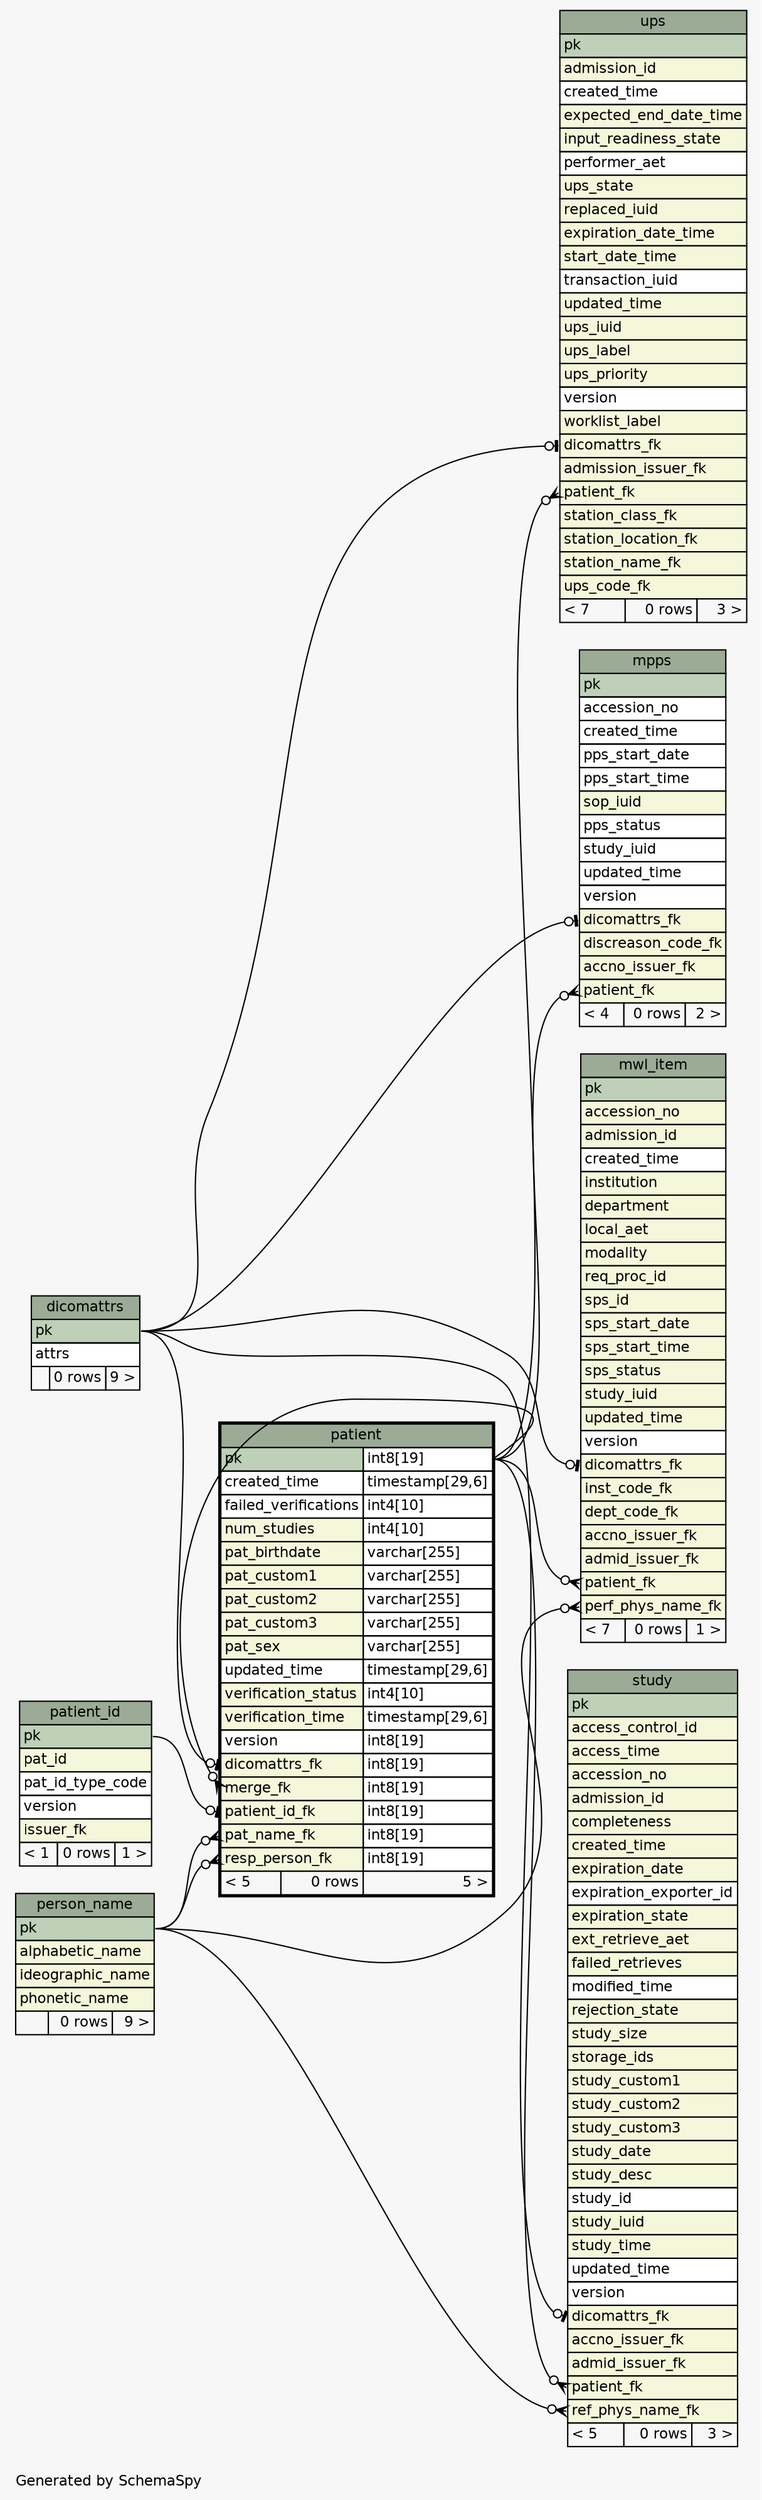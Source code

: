 // dot 2.43.0 on Linux 5.8.0-33-generic
// SchemaSpy rev 590
digraph "oneDegreeRelationshipsDiagram" {
  graph [
    rankdir="RL"
    bgcolor="#f7f7f7"
    label="\nGenerated by SchemaSpy"
    labeljust="l"
    nodesep="0.18"
    ranksep="0.46"
    fontname="Helvetica"
    fontsize="11"
  ];
  node [
    fontname="Helvetica"
    fontsize="11"
    shape="plaintext"
  ];
  edge [
    arrowsize="0.8"
  ];
  "mpps":"dicomattrs_fk":w -> "dicomattrs":"pk":e [arrowhead=none dir=back arrowtail=teeodot];
  "mpps":"patient_fk":w -> "patient":"pk.type":e [arrowhead=none dir=back arrowtail=crowodot];
  "mwl_item":"dicomattrs_fk":w -> "dicomattrs":"pk":e [arrowhead=none dir=back arrowtail=teeodot];
  "mwl_item":"patient_fk":w -> "patient":"pk.type":e [arrowhead=none dir=back arrowtail=crowodot];
  "mwl_item":"perf_phys_name_fk":w -> "person_name":"pk":e [arrowhead=none dir=back arrowtail=crowodot];
  "patient":"dicomattrs_fk":w -> "dicomattrs":"pk":e [arrowhead=none dir=back arrowtail=teeodot];
  "patient":"merge_fk":w -> "patient":"pk.type":e [arrowhead=none dir=back arrowtail=crowodot];
  "patient":"pat_name_fk":w -> "person_name":"pk":e [arrowhead=none dir=back arrowtail=crowodot];
  "patient":"patient_id_fk":w -> "patient_id":"pk":e [arrowhead=none dir=back arrowtail=teeodot];
  "patient":"resp_person_fk":w -> "person_name":"pk":e [arrowhead=none dir=back arrowtail=crowodot];
  "study":"dicomattrs_fk":w -> "dicomattrs":"pk":e [arrowhead=none dir=back arrowtail=teeodot];
  "study":"patient_fk":w -> "patient":"pk.type":e [arrowhead=none dir=back arrowtail=crowodot];
  "study":"ref_phys_name_fk":w -> "person_name":"pk":e [arrowhead=none dir=back arrowtail=crowodot];
  "ups":"dicomattrs_fk":w -> "dicomattrs":"pk":e [arrowhead=none dir=back arrowtail=teeodot];
  "ups":"patient_fk":w -> "patient":"pk.type":e [arrowhead=none dir=back arrowtail=crowodot];
  "dicomattrs" [
    label=<
    <TABLE BORDER="0" CELLBORDER="1" CELLSPACING="0" BGCOLOR="#ffffff">
      <TR><TD COLSPAN="3" BGCOLOR="#9bab96" ALIGN="CENTER">dicomattrs</TD></TR>
      <TR><TD PORT="pk" COLSPAN="3" BGCOLOR="#bed1b8" ALIGN="LEFT">pk</TD></TR>
      <TR><TD PORT="attrs" COLSPAN="3" ALIGN="LEFT">attrs</TD></TR>
      <TR><TD ALIGN="LEFT" BGCOLOR="#f7f7f7">  </TD><TD ALIGN="RIGHT" BGCOLOR="#f7f7f7">0 rows</TD><TD ALIGN="RIGHT" BGCOLOR="#f7f7f7">9 &gt;</TD></TR>
    </TABLE>>
    URL="dicomattrs.html"
    tooltip="dicomattrs"
  ];
  "mpps" [
    label=<
    <TABLE BORDER="0" CELLBORDER="1" CELLSPACING="0" BGCOLOR="#ffffff">
      <TR><TD COLSPAN="3" BGCOLOR="#9bab96" ALIGN="CENTER">mpps</TD></TR>
      <TR><TD PORT="pk" COLSPAN="3" BGCOLOR="#bed1b8" ALIGN="LEFT">pk</TD></TR>
      <TR><TD PORT="accession_no" COLSPAN="3" ALIGN="LEFT">accession_no</TD></TR>
      <TR><TD PORT="created_time" COLSPAN="3" ALIGN="LEFT">created_time</TD></TR>
      <TR><TD PORT="pps_start_date" COLSPAN="3" ALIGN="LEFT">pps_start_date</TD></TR>
      <TR><TD PORT="pps_start_time" COLSPAN="3" ALIGN="LEFT">pps_start_time</TD></TR>
      <TR><TD PORT="sop_iuid" COLSPAN="3" BGCOLOR="#f4f7da" ALIGN="LEFT">sop_iuid</TD></TR>
      <TR><TD PORT="pps_status" COLSPAN="3" ALIGN="LEFT">pps_status</TD></TR>
      <TR><TD PORT="study_iuid" COLSPAN="3" ALIGN="LEFT">study_iuid</TD></TR>
      <TR><TD PORT="updated_time" COLSPAN="3" ALIGN="LEFT">updated_time</TD></TR>
      <TR><TD PORT="version" COLSPAN="3" ALIGN="LEFT">version</TD></TR>
      <TR><TD PORT="dicomattrs_fk" COLSPAN="3" BGCOLOR="#f4f7da" ALIGN="LEFT">dicomattrs_fk</TD></TR>
      <TR><TD PORT="discreason_code_fk" COLSPAN="3" BGCOLOR="#f4f7da" ALIGN="LEFT">discreason_code_fk</TD></TR>
      <TR><TD PORT="accno_issuer_fk" COLSPAN="3" BGCOLOR="#f4f7da" ALIGN="LEFT">accno_issuer_fk</TD></TR>
      <TR><TD PORT="patient_fk" COLSPAN="3" BGCOLOR="#f4f7da" ALIGN="LEFT">patient_fk</TD></TR>
      <TR><TD ALIGN="LEFT" BGCOLOR="#f7f7f7">&lt; 4</TD><TD ALIGN="RIGHT" BGCOLOR="#f7f7f7">0 rows</TD><TD ALIGN="RIGHT" BGCOLOR="#f7f7f7">2 &gt;</TD></TR>
    </TABLE>>
    URL="mpps.html"
    tooltip="mpps"
  ];
  "mwl_item" [
    label=<
    <TABLE BORDER="0" CELLBORDER="1" CELLSPACING="0" BGCOLOR="#ffffff">
      <TR><TD COLSPAN="3" BGCOLOR="#9bab96" ALIGN="CENTER">mwl_item</TD></TR>
      <TR><TD PORT="pk" COLSPAN="3" BGCOLOR="#bed1b8" ALIGN="LEFT">pk</TD></TR>
      <TR><TD PORT="accession_no" COLSPAN="3" BGCOLOR="#f4f7da" ALIGN="LEFT">accession_no</TD></TR>
      <TR><TD PORT="admission_id" COLSPAN="3" BGCOLOR="#f4f7da" ALIGN="LEFT">admission_id</TD></TR>
      <TR><TD PORT="created_time" COLSPAN="3" ALIGN="LEFT">created_time</TD></TR>
      <TR><TD PORT="institution" COLSPAN="3" BGCOLOR="#f4f7da" ALIGN="LEFT">institution</TD></TR>
      <TR><TD PORT="department" COLSPAN="3" BGCOLOR="#f4f7da" ALIGN="LEFT">department</TD></TR>
      <TR><TD PORT="local_aet" COLSPAN="3" BGCOLOR="#f4f7da" ALIGN="LEFT">local_aet</TD></TR>
      <TR><TD PORT="modality" COLSPAN="3" BGCOLOR="#f4f7da" ALIGN="LEFT">modality</TD></TR>
      <TR><TD PORT="req_proc_id" COLSPAN="3" BGCOLOR="#f4f7da" ALIGN="LEFT">req_proc_id</TD></TR>
      <TR><TD PORT="sps_id" COLSPAN="3" BGCOLOR="#f4f7da" ALIGN="LEFT">sps_id</TD></TR>
      <TR><TD PORT="sps_start_date" COLSPAN="3" BGCOLOR="#f4f7da" ALIGN="LEFT">sps_start_date</TD></TR>
      <TR><TD PORT="sps_start_time" COLSPAN="3" BGCOLOR="#f4f7da" ALIGN="LEFT">sps_start_time</TD></TR>
      <TR><TD PORT="sps_status" COLSPAN="3" BGCOLOR="#f4f7da" ALIGN="LEFT">sps_status</TD></TR>
      <TR><TD PORT="study_iuid" COLSPAN="3" BGCOLOR="#f4f7da" ALIGN="LEFT">study_iuid</TD></TR>
      <TR><TD PORT="updated_time" COLSPAN="3" BGCOLOR="#f4f7da" ALIGN="LEFT">updated_time</TD></TR>
      <TR><TD PORT="version" COLSPAN="3" ALIGN="LEFT">version</TD></TR>
      <TR><TD PORT="dicomattrs_fk" COLSPAN="3" BGCOLOR="#f4f7da" ALIGN="LEFT">dicomattrs_fk</TD></TR>
      <TR><TD PORT="inst_code_fk" COLSPAN="3" BGCOLOR="#f4f7da" ALIGN="LEFT">inst_code_fk</TD></TR>
      <TR><TD PORT="dept_code_fk" COLSPAN="3" BGCOLOR="#f4f7da" ALIGN="LEFT">dept_code_fk</TD></TR>
      <TR><TD PORT="accno_issuer_fk" COLSPAN="3" BGCOLOR="#f4f7da" ALIGN="LEFT">accno_issuer_fk</TD></TR>
      <TR><TD PORT="admid_issuer_fk" COLSPAN="3" BGCOLOR="#f4f7da" ALIGN="LEFT">admid_issuer_fk</TD></TR>
      <TR><TD PORT="patient_fk" COLSPAN="3" BGCOLOR="#f4f7da" ALIGN="LEFT">patient_fk</TD></TR>
      <TR><TD PORT="perf_phys_name_fk" COLSPAN="3" BGCOLOR="#f4f7da" ALIGN="LEFT">perf_phys_name_fk</TD></TR>
      <TR><TD ALIGN="LEFT" BGCOLOR="#f7f7f7">&lt; 7</TD><TD ALIGN="RIGHT" BGCOLOR="#f7f7f7">0 rows</TD><TD ALIGN="RIGHT" BGCOLOR="#f7f7f7">1 &gt;</TD></TR>
    </TABLE>>
    URL="mwl_item.html"
    tooltip="mwl_item"
  ];
  "patient" [
    label=<
    <TABLE BORDER="2" CELLBORDER="1" CELLSPACING="0" BGCOLOR="#ffffff">
      <TR><TD COLSPAN="3" BGCOLOR="#9bab96" ALIGN="CENTER">patient</TD></TR>
      <TR><TD PORT="pk" COLSPAN="2" BGCOLOR="#bed1b8" ALIGN="LEFT">pk</TD><TD PORT="pk.type" ALIGN="LEFT">int8[19]</TD></TR>
      <TR><TD PORT="created_time" COLSPAN="2" ALIGN="LEFT">created_time</TD><TD PORT="created_time.type" ALIGN="LEFT">timestamp[29,6]</TD></TR>
      <TR><TD PORT="failed_verifications" COLSPAN="2" ALIGN="LEFT">failed_verifications</TD><TD PORT="failed_verifications.type" ALIGN="LEFT">int4[10]</TD></TR>
      <TR><TD PORT="num_studies" COLSPAN="2" BGCOLOR="#f4f7da" ALIGN="LEFT">num_studies</TD><TD PORT="num_studies.type" ALIGN="LEFT">int4[10]</TD></TR>
      <TR><TD PORT="pat_birthdate" COLSPAN="2" BGCOLOR="#f4f7da" ALIGN="LEFT">pat_birthdate</TD><TD PORT="pat_birthdate.type" ALIGN="LEFT">varchar[255]</TD></TR>
      <TR><TD PORT="pat_custom1" COLSPAN="2" BGCOLOR="#f4f7da" ALIGN="LEFT">pat_custom1</TD><TD PORT="pat_custom1.type" ALIGN="LEFT">varchar[255]</TD></TR>
      <TR><TD PORT="pat_custom2" COLSPAN="2" BGCOLOR="#f4f7da" ALIGN="LEFT">pat_custom2</TD><TD PORT="pat_custom2.type" ALIGN="LEFT">varchar[255]</TD></TR>
      <TR><TD PORT="pat_custom3" COLSPAN="2" BGCOLOR="#f4f7da" ALIGN="LEFT">pat_custom3</TD><TD PORT="pat_custom3.type" ALIGN="LEFT">varchar[255]</TD></TR>
      <TR><TD PORT="pat_sex" COLSPAN="2" BGCOLOR="#f4f7da" ALIGN="LEFT">pat_sex</TD><TD PORT="pat_sex.type" ALIGN="LEFT">varchar[255]</TD></TR>
      <TR><TD PORT="updated_time" COLSPAN="2" ALIGN="LEFT">updated_time</TD><TD PORT="updated_time.type" ALIGN="LEFT">timestamp[29,6]</TD></TR>
      <TR><TD PORT="verification_status" COLSPAN="2" BGCOLOR="#f4f7da" ALIGN="LEFT">verification_status</TD><TD PORT="verification_status.type" ALIGN="LEFT">int4[10]</TD></TR>
      <TR><TD PORT="verification_time" COLSPAN="2" BGCOLOR="#f4f7da" ALIGN="LEFT">verification_time</TD><TD PORT="verification_time.type" ALIGN="LEFT">timestamp[29,6]</TD></TR>
      <TR><TD PORT="version" COLSPAN="2" ALIGN="LEFT">version</TD><TD PORT="version.type" ALIGN="LEFT">int8[19]</TD></TR>
      <TR><TD PORT="dicomattrs_fk" COLSPAN="2" BGCOLOR="#f4f7da" ALIGN="LEFT">dicomattrs_fk</TD><TD PORT="dicomattrs_fk.type" ALIGN="LEFT">int8[19]</TD></TR>
      <TR><TD PORT="merge_fk" COLSPAN="2" BGCOLOR="#f4f7da" ALIGN="LEFT">merge_fk</TD><TD PORT="merge_fk.type" ALIGN="LEFT">int8[19]</TD></TR>
      <TR><TD PORT="patient_id_fk" COLSPAN="2" BGCOLOR="#f4f7da" ALIGN="LEFT">patient_id_fk</TD><TD PORT="patient_id_fk.type" ALIGN="LEFT">int8[19]</TD></TR>
      <TR><TD PORT="pat_name_fk" COLSPAN="2" BGCOLOR="#f4f7da" ALIGN="LEFT">pat_name_fk</TD><TD PORT="pat_name_fk.type" ALIGN="LEFT">int8[19]</TD></TR>
      <TR><TD PORT="resp_person_fk" COLSPAN="2" BGCOLOR="#f4f7da" ALIGN="LEFT">resp_person_fk</TD><TD PORT="resp_person_fk.type" ALIGN="LEFT">int8[19]</TD></TR>
      <TR><TD ALIGN="LEFT" BGCOLOR="#f7f7f7">&lt; 5</TD><TD ALIGN="RIGHT" BGCOLOR="#f7f7f7">0 rows</TD><TD ALIGN="RIGHT" BGCOLOR="#f7f7f7">5 &gt;</TD></TR>
    </TABLE>>
    URL="patient.html"
    tooltip="patient"
  ];
  "patient_id" [
    label=<
    <TABLE BORDER="0" CELLBORDER="1" CELLSPACING="0" BGCOLOR="#ffffff">
      <TR><TD COLSPAN="3" BGCOLOR="#9bab96" ALIGN="CENTER">patient_id</TD></TR>
      <TR><TD PORT="pk" COLSPAN="3" BGCOLOR="#bed1b8" ALIGN="LEFT">pk</TD></TR>
      <TR><TD PORT="pat_id" COLSPAN="3" BGCOLOR="#f4f7da" ALIGN="LEFT">pat_id</TD></TR>
      <TR><TD PORT="pat_id_type_code" COLSPAN="3" ALIGN="LEFT">pat_id_type_code</TD></TR>
      <TR><TD PORT="version" COLSPAN="3" ALIGN="LEFT">version</TD></TR>
      <TR><TD PORT="issuer_fk" COLSPAN="3" BGCOLOR="#f4f7da" ALIGN="LEFT">issuer_fk</TD></TR>
      <TR><TD ALIGN="LEFT" BGCOLOR="#f7f7f7">&lt; 1</TD><TD ALIGN="RIGHT" BGCOLOR="#f7f7f7">0 rows</TD><TD ALIGN="RIGHT" BGCOLOR="#f7f7f7">1 &gt;</TD></TR>
    </TABLE>>
    URL="patient_id.html"
    tooltip="patient_id"
  ];
  "person_name" [
    label=<
    <TABLE BORDER="0" CELLBORDER="1" CELLSPACING="0" BGCOLOR="#ffffff">
      <TR><TD COLSPAN="3" BGCOLOR="#9bab96" ALIGN="CENTER">person_name</TD></TR>
      <TR><TD PORT="pk" COLSPAN="3" BGCOLOR="#bed1b8" ALIGN="LEFT">pk</TD></TR>
      <TR><TD PORT="alphabetic_name" COLSPAN="3" BGCOLOR="#f4f7da" ALIGN="LEFT">alphabetic_name</TD></TR>
      <TR><TD PORT="ideographic_name" COLSPAN="3" BGCOLOR="#f4f7da" ALIGN="LEFT">ideographic_name</TD></TR>
      <TR><TD PORT="phonetic_name" COLSPAN="3" BGCOLOR="#f4f7da" ALIGN="LEFT">phonetic_name</TD></TR>
      <TR><TD ALIGN="LEFT" BGCOLOR="#f7f7f7">  </TD><TD ALIGN="RIGHT" BGCOLOR="#f7f7f7">0 rows</TD><TD ALIGN="RIGHT" BGCOLOR="#f7f7f7">9 &gt;</TD></TR>
    </TABLE>>
    URL="person_name.html"
    tooltip="person_name"
  ];
  "study" [
    label=<
    <TABLE BORDER="0" CELLBORDER="1" CELLSPACING="0" BGCOLOR="#ffffff">
      <TR><TD COLSPAN="3" BGCOLOR="#9bab96" ALIGN="CENTER">study</TD></TR>
      <TR><TD PORT="pk" COLSPAN="3" BGCOLOR="#bed1b8" ALIGN="LEFT">pk</TD></TR>
      <TR><TD PORT="access_control_id" COLSPAN="3" BGCOLOR="#f4f7da" ALIGN="LEFT">access_control_id</TD></TR>
      <TR><TD PORT="access_time" COLSPAN="3" BGCOLOR="#f4f7da" ALIGN="LEFT">access_time</TD></TR>
      <TR><TD PORT="accession_no" COLSPAN="3" BGCOLOR="#f4f7da" ALIGN="LEFT">accession_no</TD></TR>
      <TR><TD PORT="admission_id" COLSPAN="3" BGCOLOR="#f4f7da" ALIGN="LEFT">admission_id</TD></TR>
      <TR><TD PORT="completeness" COLSPAN="3" BGCOLOR="#f4f7da" ALIGN="LEFT">completeness</TD></TR>
      <TR><TD PORT="created_time" COLSPAN="3" BGCOLOR="#f4f7da" ALIGN="LEFT">created_time</TD></TR>
      <TR><TD PORT="expiration_date" COLSPAN="3" BGCOLOR="#f4f7da" ALIGN="LEFT">expiration_date</TD></TR>
      <TR><TD PORT="expiration_exporter_id" COLSPAN="3" ALIGN="LEFT">expiration_exporter_id</TD></TR>
      <TR><TD PORT="expiration_state" COLSPAN="3" BGCOLOR="#f4f7da" ALIGN="LEFT">expiration_state</TD></TR>
      <TR><TD PORT="ext_retrieve_aet" COLSPAN="3" BGCOLOR="#f4f7da" ALIGN="LEFT">ext_retrieve_aet</TD></TR>
      <TR><TD PORT="failed_retrieves" COLSPAN="3" BGCOLOR="#f4f7da" ALIGN="LEFT">failed_retrieves</TD></TR>
      <TR><TD PORT="modified_time" COLSPAN="3" ALIGN="LEFT">modified_time</TD></TR>
      <TR><TD PORT="rejection_state" COLSPAN="3" BGCOLOR="#f4f7da" ALIGN="LEFT">rejection_state</TD></TR>
      <TR><TD PORT="study_size" COLSPAN="3" BGCOLOR="#f4f7da" ALIGN="LEFT">study_size</TD></TR>
      <TR><TD PORT="storage_ids" COLSPAN="3" BGCOLOR="#f4f7da" ALIGN="LEFT">storage_ids</TD></TR>
      <TR><TD PORT="study_custom1" COLSPAN="3" BGCOLOR="#f4f7da" ALIGN="LEFT">study_custom1</TD></TR>
      <TR><TD PORT="study_custom2" COLSPAN="3" BGCOLOR="#f4f7da" ALIGN="LEFT">study_custom2</TD></TR>
      <TR><TD PORT="study_custom3" COLSPAN="3" BGCOLOR="#f4f7da" ALIGN="LEFT">study_custom3</TD></TR>
      <TR><TD PORT="study_date" COLSPAN="3" BGCOLOR="#f4f7da" ALIGN="LEFT">study_date</TD></TR>
      <TR><TD PORT="study_desc" COLSPAN="3" BGCOLOR="#f4f7da" ALIGN="LEFT">study_desc</TD></TR>
      <TR><TD PORT="study_id" COLSPAN="3" ALIGN="LEFT">study_id</TD></TR>
      <TR><TD PORT="study_iuid" COLSPAN="3" BGCOLOR="#f4f7da" ALIGN="LEFT">study_iuid</TD></TR>
      <TR><TD PORT="study_time" COLSPAN="3" BGCOLOR="#f4f7da" ALIGN="LEFT">study_time</TD></TR>
      <TR><TD PORT="updated_time" COLSPAN="3" ALIGN="LEFT">updated_time</TD></TR>
      <TR><TD PORT="version" COLSPAN="3" ALIGN="LEFT">version</TD></TR>
      <TR><TD PORT="dicomattrs_fk" COLSPAN="3" BGCOLOR="#f4f7da" ALIGN="LEFT">dicomattrs_fk</TD></TR>
      <TR><TD PORT="accno_issuer_fk" COLSPAN="3" BGCOLOR="#f4f7da" ALIGN="LEFT">accno_issuer_fk</TD></TR>
      <TR><TD PORT="admid_issuer_fk" COLSPAN="3" BGCOLOR="#f4f7da" ALIGN="LEFT">admid_issuer_fk</TD></TR>
      <TR><TD PORT="patient_fk" COLSPAN="3" BGCOLOR="#f4f7da" ALIGN="LEFT">patient_fk</TD></TR>
      <TR><TD PORT="ref_phys_name_fk" COLSPAN="3" BGCOLOR="#f4f7da" ALIGN="LEFT">ref_phys_name_fk</TD></TR>
      <TR><TD ALIGN="LEFT" BGCOLOR="#f7f7f7">&lt; 5</TD><TD ALIGN="RIGHT" BGCOLOR="#f7f7f7">0 rows</TD><TD ALIGN="RIGHT" BGCOLOR="#f7f7f7">3 &gt;</TD></TR>
    </TABLE>>
    URL="study.html"
    tooltip="study"
  ];
  "ups" [
    label=<
    <TABLE BORDER="0" CELLBORDER="1" CELLSPACING="0" BGCOLOR="#ffffff">
      <TR><TD COLSPAN="3" BGCOLOR="#9bab96" ALIGN="CENTER">ups</TD></TR>
      <TR><TD PORT="pk" COLSPAN="3" BGCOLOR="#bed1b8" ALIGN="LEFT">pk</TD></TR>
      <TR><TD PORT="admission_id" COLSPAN="3" BGCOLOR="#f4f7da" ALIGN="LEFT">admission_id</TD></TR>
      <TR><TD PORT="created_time" COLSPAN="3" ALIGN="LEFT">created_time</TD></TR>
      <TR><TD PORT="expected_end_date_time" COLSPAN="3" BGCOLOR="#f4f7da" ALIGN="LEFT">expected_end_date_time</TD></TR>
      <TR><TD PORT="input_readiness_state" COLSPAN="3" BGCOLOR="#f4f7da" ALIGN="LEFT">input_readiness_state</TD></TR>
      <TR><TD PORT="performer_aet" COLSPAN="3" ALIGN="LEFT">performer_aet</TD></TR>
      <TR><TD PORT="ups_state" COLSPAN="3" BGCOLOR="#f4f7da" ALIGN="LEFT">ups_state</TD></TR>
      <TR><TD PORT="replaced_iuid" COLSPAN="3" BGCOLOR="#f4f7da" ALIGN="LEFT">replaced_iuid</TD></TR>
      <TR><TD PORT="expiration_date_time" COLSPAN="3" BGCOLOR="#f4f7da" ALIGN="LEFT">expiration_date_time</TD></TR>
      <TR><TD PORT="start_date_time" COLSPAN="3" BGCOLOR="#f4f7da" ALIGN="LEFT">start_date_time</TD></TR>
      <TR><TD PORT="transaction_iuid" COLSPAN="3" ALIGN="LEFT">transaction_iuid</TD></TR>
      <TR><TD PORT="updated_time" COLSPAN="3" BGCOLOR="#f4f7da" ALIGN="LEFT">updated_time</TD></TR>
      <TR><TD PORT="ups_iuid" COLSPAN="3" BGCOLOR="#f4f7da" ALIGN="LEFT">ups_iuid</TD></TR>
      <TR><TD PORT="ups_label" COLSPAN="3" BGCOLOR="#f4f7da" ALIGN="LEFT">ups_label</TD></TR>
      <TR><TD PORT="ups_priority" COLSPAN="3" BGCOLOR="#f4f7da" ALIGN="LEFT">ups_priority</TD></TR>
      <TR><TD PORT="version" COLSPAN="3" ALIGN="LEFT">version</TD></TR>
      <TR><TD PORT="worklist_label" COLSPAN="3" BGCOLOR="#f4f7da" ALIGN="LEFT">worklist_label</TD></TR>
      <TR><TD PORT="dicomattrs_fk" COLSPAN="3" BGCOLOR="#f4f7da" ALIGN="LEFT">dicomattrs_fk</TD></TR>
      <TR><TD PORT="admission_issuer_fk" COLSPAN="3" BGCOLOR="#f4f7da" ALIGN="LEFT">admission_issuer_fk</TD></TR>
      <TR><TD PORT="patient_fk" COLSPAN="3" BGCOLOR="#f4f7da" ALIGN="LEFT">patient_fk</TD></TR>
      <TR><TD PORT="station_class_fk" COLSPAN="3" BGCOLOR="#f4f7da" ALIGN="LEFT">station_class_fk</TD></TR>
      <TR><TD PORT="station_location_fk" COLSPAN="3" BGCOLOR="#f4f7da" ALIGN="LEFT">station_location_fk</TD></TR>
      <TR><TD PORT="station_name_fk" COLSPAN="3" BGCOLOR="#f4f7da" ALIGN="LEFT">station_name_fk</TD></TR>
      <TR><TD PORT="ups_code_fk" COLSPAN="3" BGCOLOR="#f4f7da" ALIGN="LEFT">ups_code_fk</TD></TR>
      <TR><TD ALIGN="LEFT" BGCOLOR="#f7f7f7">&lt; 7</TD><TD ALIGN="RIGHT" BGCOLOR="#f7f7f7">0 rows</TD><TD ALIGN="RIGHT" BGCOLOR="#f7f7f7">3 &gt;</TD></TR>
    </TABLE>>
    URL="ups.html"
    tooltip="ups"
  ];
}
